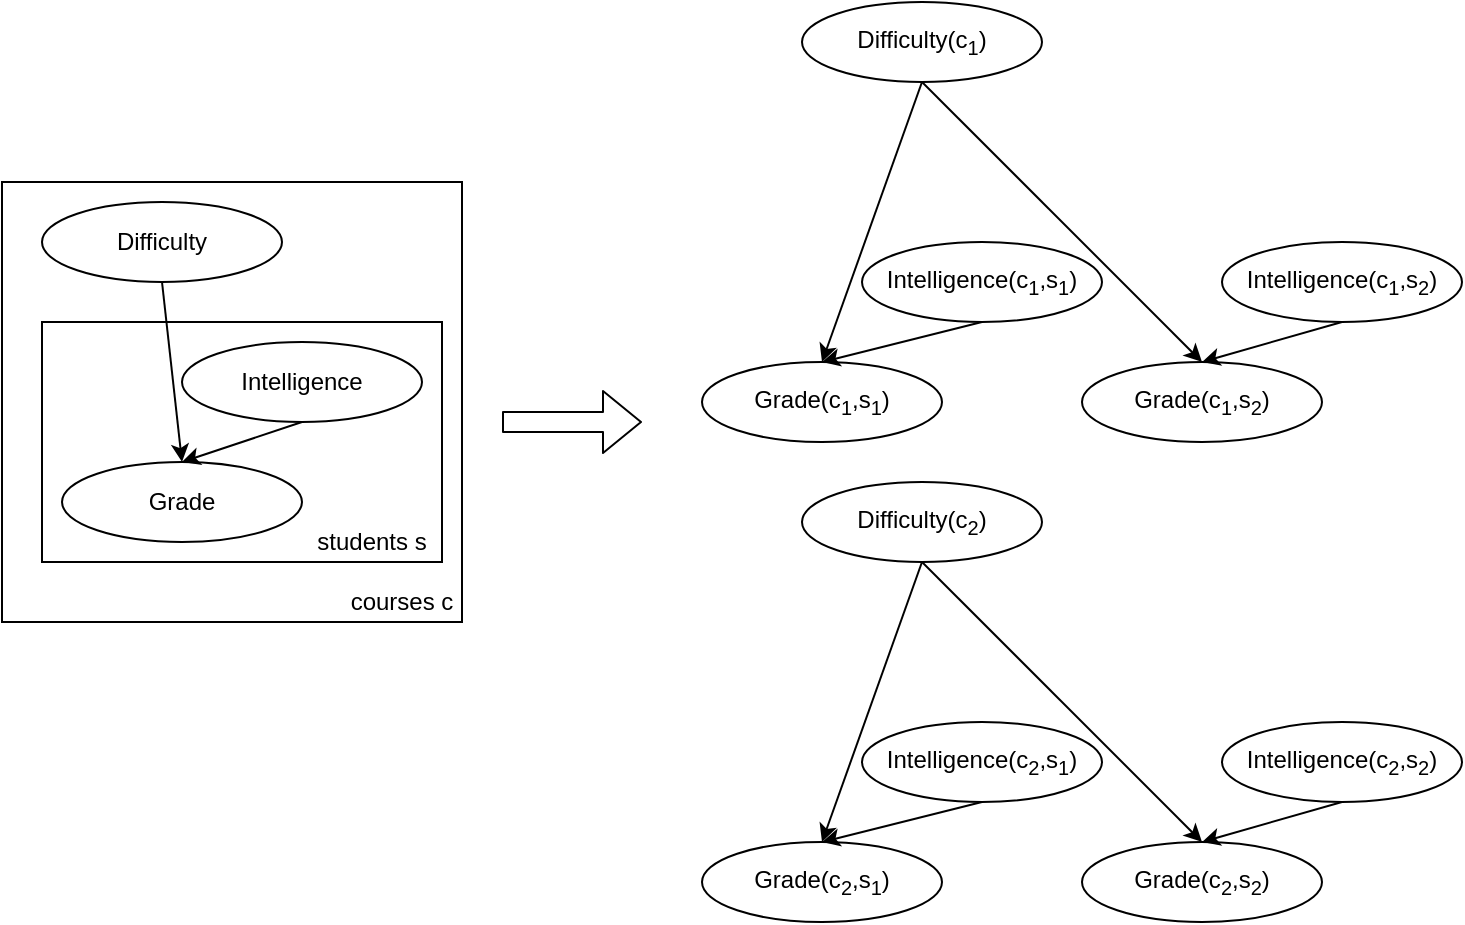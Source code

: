 <mxfile version="13.6.2" type="device"><diagram id="D4jeE-7lNvX_T9fKCuLJ" name="Page-1"><mxGraphModel dx="1102" dy="552" grid="1" gridSize="10" guides="1" tooltips="1" connect="1" arrows="1" fold="1" page="1" pageScale="1" pageWidth="850" pageHeight="1100" math="0" shadow="0"><root><mxCell id="0"/><mxCell id="1" parent="0"/><mxCell id="-_geYfeocts4CMRnXCbv-23" value="" style="rounded=0;whiteSpace=wrap;html=1;" vertex="1" parent="1"><mxGeometry x="80" y="130" width="230" height="220" as="geometry"/></mxCell><mxCell id="-_geYfeocts4CMRnXCbv-1" value="" style="rounded=0;whiteSpace=wrap;html=1;" vertex="1" parent="1"><mxGeometry x="100" y="200" width="200" height="120" as="geometry"/></mxCell><mxCell id="-_geYfeocts4CMRnXCbv-2" value="Intelligence" style="ellipse;whiteSpace=wrap;html=1;" vertex="1" parent="1"><mxGeometry x="170" y="210" width="120" height="40" as="geometry"/></mxCell><mxCell id="-_geYfeocts4CMRnXCbv-3" value="Grade" style="ellipse;whiteSpace=wrap;html=1;" vertex="1" parent="1"><mxGeometry x="110" y="270" width="120" height="40" as="geometry"/></mxCell><mxCell id="-_geYfeocts4CMRnXCbv-4" value="students s" style="text;html=1;strokeColor=none;fillColor=none;align=center;verticalAlign=middle;whiteSpace=wrap;rounded=0;" vertex="1" parent="1"><mxGeometry x="230" y="300" width="70" height="20" as="geometry"/></mxCell><mxCell id="-_geYfeocts4CMRnXCbv-5" value="" style="endArrow=classic;html=1;exitX=0.5;exitY=1;exitDx=0;exitDy=0;entryX=0.5;entryY=0;entryDx=0;entryDy=0;" edge="1" parent="1" source="-_geYfeocts4CMRnXCbv-2" target="-_geYfeocts4CMRnXCbv-3"><mxGeometry width="50" height="50" relative="1" as="geometry"><mxPoint x="260" y="440" as="sourcePoint"/><mxPoint x="310" y="390" as="targetPoint"/></mxGeometry></mxCell><mxCell id="-_geYfeocts4CMRnXCbv-6" value="" style="shape=flexArrow;endArrow=classic;html=1;" edge="1" parent="1"><mxGeometry width="50" height="50" relative="1" as="geometry"><mxPoint x="330" y="250" as="sourcePoint"/><mxPoint x="400" y="250" as="targetPoint"/></mxGeometry></mxCell><mxCell id="-_geYfeocts4CMRnXCbv-7" value="Intelligence(c&lt;sub&gt;1&lt;/sub&gt;,s&lt;sub&gt;1&lt;/sub&gt;)" style="ellipse;whiteSpace=wrap;html=1;" vertex="1" parent="1"><mxGeometry x="510" y="160" width="120" height="40" as="geometry"/></mxCell><mxCell id="-_geYfeocts4CMRnXCbv-8" value="Intelligence(c&lt;sub&gt;1&lt;/sub&gt;,s&lt;sub&gt;2&lt;/sub&gt;)" style="ellipse;whiteSpace=wrap;html=1;" vertex="1" parent="1"><mxGeometry x="690" y="160" width="120" height="40" as="geometry"/></mxCell><mxCell id="-_geYfeocts4CMRnXCbv-9" value="Grade(c&lt;sub&gt;1&lt;/sub&gt;,s&lt;sub&gt;1&lt;/sub&gt;)" style="ellipse;whiteSpace=wrap;html=1;" vertex="1" parent="1"><mxGeometry x="430" y="220" width="120" height="40" as="geometry"/></mxCell><mxCell id="-_geYfeocts4CMRnXCbv-10" value="Grade(c&lt;sub&gt;1&lt;/sub&gt;,s&lt;sub&gt;2&lt;/sub&gt;)" style="ellipse;whiteSpace=wrap;html=1;" vertex="1" parent="1"><mxGeometry x="620" y="220" width="120" height="40" as="geometry"/></mxCell><mxCell id="-_geYfeocts4CMRnXCbv-13" value="" style="endArrow=classic;html=1;exitX=0.5;exitY=1;exitDx=0;exitDy=0;entryX=0.5;entryY=0;entryDx=0;entryDy=0;" edge="1" parent="1" source="-_geYfeocts4CMRnXCbv-7" target="-_geYfeocts4CMRnXCbv-9"><mxGeometry width="50" height="50" relative="1" as="geometry"><mxPoint x="400" y="440" as="sourcePoint"/><mxPoint x="450" y="390" as="targetPoint"/></mxGeometry></mxCell><mxCell id="-_geYfeocts4CMRnXCbv-14" value="" style="endArrow=classic;html=1;exitX=0.5;exitY=1;exitDx=0;exitDy=0;entryX=0.5;entryY=0;entryDx=0;entryDy=0;" edge="1" parent="1" source="-_geYfeocts4CMRnXCbv-8" target="-_geYfeocts4CMRnXCbv-10"><mxGeometry width="50" height="50" relative="1" as="geometry"><mxPoint x="400" y="440" as="sourcePoint"/><mxPoint x="450" y="390" as="targetPoint"/></mxGeometry></mxCell><mxCell id="-_geYfeocts4CMRnXCbv-24" value="Difficulty" style="ellipse;whiteSpace=wrap;html=1;" vertex="1" parent="1"><mxGeometry x="100" y="140" width="120" height="40" as="geometry"/></mxCell><mxCell id="-_geYfeocts4CMRnXCbv-25" value="" style="endArrow=classic;html=1;exitX=0.5;exitY=1;exitDx=0;exitDy=0;entryX=0.5;entryY=0;entryDx=0;entryDy=0;" edge="1" parent="1" source="-_geYfeocts4CMRnXCbv-24" target="-_geYfeocts4CMRnXCbv-3"><mxGeometry width="50" height="50" relative="1" as="geometry"><mxPoint x="400" y="310" as="sourcePoint"/><mxPoint x="450" y="260" as="targetPoint"/></mxGeometry></mxCell><mxCell id="-_geYfeocts4CMRnXCbv-26" value="courses c" style="text;html=1;strokeColor=none;fillColor=none;align=center;verticalAlign=middle;whiteSpace=wrap;rounded=0;" vertex="1" parent="1"><mxGeometry x="250" y="330" width="60" height="20" as="geometry"/></mxCell><mxCell id="-_geYfeocts4CMRnXCbv-27" value="Difficulty(c&lt;sub&gt;1&lt;/sub&gt;)" style="ellipse;whiteSpace=wrap;html=1;" vertex="1" parent="1"><mxGeometry x="480" y="40" width="120" height="40" as="geometry"/></mxCell><mxCell id="-_geYfeocts4CMRnXCbv-28" value="" style="endArrow=classic;html=1;exitX=0.5;exitY=1;exitDx=0;exitDy=0;entryX=0.5;entryY=0;entryDx=0;entryDy=0;" edge="1" parent="1" source="-_geYfeocts4CMRnXCbv-27" target="-_geYfeocts4CMRnXCbv-9"><mxGeometry width="50" height="50" relative="1" as="geometry"><mxPoint x="400" y="310" as="sourcePoint"/><mxPoint x="450" y="260" as="targetPoint"/></mxGeometry></mxCell><mxCell id="-_geYfeocts4CMRnXCbv-29" value="" style="endArrow=classic;html=1;exitX=0.5;exitY=1;exitDx=0;exitDy=0;entryX=0.5;entryY=0;entryDx=0;entryDy=0;" edge="1" parent="1" source="-_geYfeocts4CMRnXCbv-27" target="-_geYfeocts4CMRnXCbv-10"><mxGeometry width="50" height="50" relative="1" as="geometry"><mxPoint x="400" y="310" as="sourcePoint"/><mxPoint x="450" y="260" as="targetPoint"/></mxGeometry></mxCell><mxCell id="-_geYfeocts4CMRnXCbv-30" value="Intelligence(c&lt;sub&gt;2&lt;/sub&gt;,s&lt;sub&gt;1&lt;/sub&gt;)" style="ellipse;whiteSpace=wrap;html=1;" vertex="1" parent="1"><mxGeometry x="510" y="400" width="120" height="40" as="geometry"/></mxCell><mxCell id="-_geYfeocts4CMRnXCbv-31" value="Intelligence(c&lt;sub&gt;2&lt;/sub&gt;,s&lt;sub&gt;2&lt;/sub&gt;)" style="ellipse;whiteSpace=wrap;html=1;" vertex="1" parent="1"><mxGeometry x="690" y="400" width="120" height="40" as="geometry"/></mxCell><mxCell id="-_geYfeocts4CMRnXCbv-32" value="Grade(c&lt;sub&gt;2&lt;/sub&gt;,s&lt;sub&gt;1&lt;/sub&gt;)" style="ellipse;whiteSpace=wrap;html=1;" vertex="1" parent="1"><mxGeometry x="430" y="460" width="120" height="40" as="geometry"/></mxCell><mxCell id="-_geYfeocts4CMRnXCbv-33" value="Grade(c&lt;sub&gt;2&lt;/sub&gt;,s&lt;sub&gt;2&lt;/sub&gt;)" style="ellipse;whiteSpace=wrap;html=1;" vertex="1" parent="1"><mxGeometry x="620" y="460" width="120" height="40" as="geometry"/></mxCell><mxCell id="-_geYfeocts4CMRnXCbv-34" value="" style="endArrow=classic;html=1;exitX=0.5;exitY=1;exitDx=0;exitDy=0;entryX=0.5;entryY=0;entryDx=0;entryDy=0;" edge="1" parent="1" source="-_geYfeocts4CMRnXCbv-30" target="-_geYfeocts4CMRnXCbv-32"><mxGeometry width="50" height="50" relative="1" as="geometry"><mxPoint x="400" y="680" as="sourcePoint"/><mxPoint x="450" y="630" as="targetPoint"/></mxGeometry></mxCell><mxCell id="-_geYfeocts4CMRnXCbv-35" value="" style="endArrow=classic;html=1;exitX=0.5;exitY=1;exitDx=0;exitDy=0;entryX=0.5;entryY=0;entryDx=0;entryDy=0;" edge="1" parent="1" source="-_geYfeocts4CMRnXCbv-31" target="-_geYfeocts4CMRnXCbv-33"><mxGeometry width="50" height="50" relative="1" as="geometry"><mxPoint x="400" y="680" as="sourcePoint"/><mxPoint x="450" y="630" as="targetPoint"/></mxGeometry></mxCell><mxCell id="-_geYfeocts4CMRnXCbv-36" value="Difficulty(c&lt;sub&gt;2&lt;/sub&gt;)" style="ellipse;whiteSpace=wrap;html=1;" vertex="1" parent="1"><mxGeometry x="480" y="280" width="120" height="40" as="geometry"/></mxCell><mxCell id="-_geYfeocts4CMRnXCbv-37" value="" style="endArrow=classic;html=1;exitX=0.5;exitY=1;exitDx=0;exitDy=0;entryX=0.5;entryY=0;entryDx=0;entryDy=0;" edge="1" parent="1" source="-_geYfeocts4CMRnXCbv-36" target="-_geYfeocts4CMRnXCbv-32"><mxGeometry width="50" height="50" relative="1" as="geometry"><mxPoint x="400" y="550" as="sourcePoint"/><mxPoint x="450" y="500" as="targetPoint"/></mxGeometry></mxCell><mxCell id="-_geYfeocts4CMRnXCbv-38" value="" style="endArrow=classic;html=1;exitX=0.5;exitY=1;exitDx=0;exitDy=0;entryX=0.5;entryY=0;entryDx=0;entryDy=0;" edge="1" parent="1" source="-_geYfeocts4CMRnXCbv-36" target="-_geYfeocts4CMRnXCbv-33"><mxGeometry width="50" height="50" relative="1" as="geometry"><mxPoint x="400" y="550" as="sourcePoint"/><mxPoint x="450" y="500" as="targetPoint"/></mxGeometry></mxCell></root></mxGraphModel></diagram></mxfile>